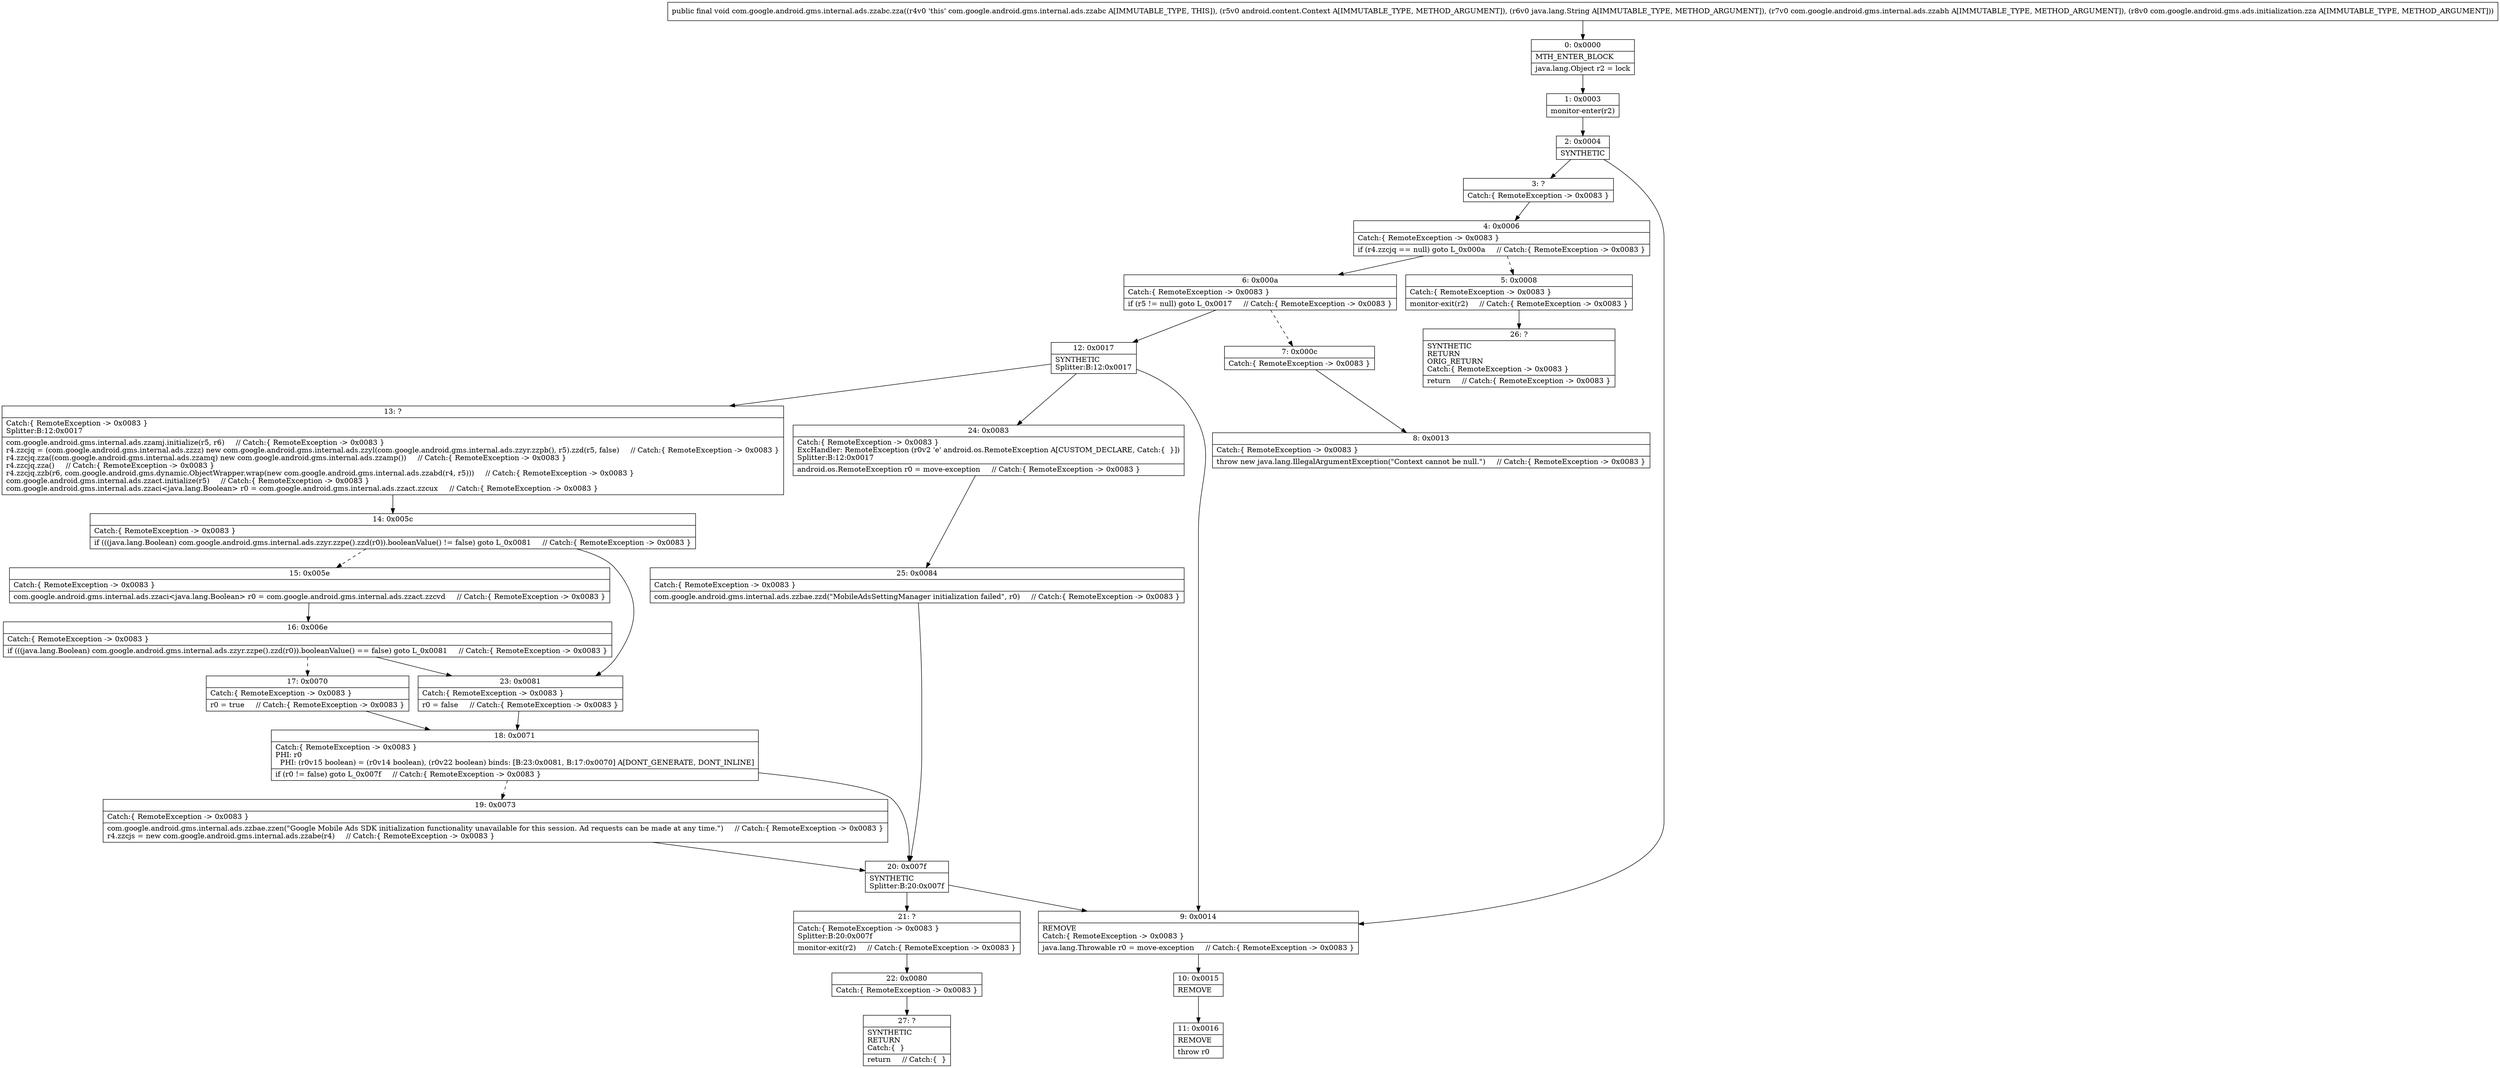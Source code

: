 digraph "CFG forcom.google.android.gms.internal.ads.zzabc.zza(Landroid\/content\/Context;Ljava\/lang\/String;Lcom\/google\/android\/gms\/internal\/ads\/zzabh;Lcom\/google\/android\/gms\/ads\/initialization\/zza;)V" {
Node_0 [shape=record,label="{0\:\ 0x0000|MTH_ENTER_BLOCK\l|java.lang.Object r2 = lock\l}"];
Node_1 [shape=record,label="{1\:\ 0x0003|monitor\-enter(r2)\l}"];
Node_2 [shape=record,label="{2\:\ 0x0004|SYNTHETIC\l}"];
Node_3 [shape=record,label="{3\:\ ?|Catch:\{ RemoteException \-\> 0x0083 \}\l}"];
Node_4 [shape=record,label="{4\:\ 0x0006|Catch:\{ RemoteException \-\> 0x0083 \}\l|if (r4.zzcjq == null) goto L_0x000a     \/\/ Catch:\{ RemoteException \-\> 0x0083 \}\l}"];
Node_5 [shape=record,label="{5\:\ 0x0008|Catch:\{ RemoteException \-\> 0x0083 \}\l|monitor\-exit(r2)     \/\/ Catch:\{ RemoteException \-\> 0x0083 \}\l}"];
Node_6 [shape=record,label="{6\:\ 0x000a|Catch:\{ RemoteException \-\> 0x0083 \}\l|if (r5 != null) goto L_0x0017     \/\/ Catch:\{ RemoteException \-\> 0x0083 \}\l}"];
Node_7 [shape=record,label="{7\:\ 0x000c|Catch:\{ RemoteException \-\> 0x0083 \}\l}"];
Node_8 [shape=record,label="{8\:\ 0x0013|Catch:\{ RemoteException \-\> 0x0083 \}\l|throw new java.lang.IllegalArgumentException(\"Context cannot be null.\")     \/\/ Catch:\{ RemoteException \-\> 0x0083 \}\l}"];
Node_9 [shape=record,label="{9\:\ 0x0014|REMOVE\lCatch:\{ RemoteException \-\> 0x0083 \}\l|java.lang.Throwable r0 = move\-exception     \/\/ Catch:\{ RemoteException \-\> 0x0083 \}\l}"];
Node_10 [shape=record,label="{10\:\ 0x0015|REMOVE\l}"];
Node_11 [shape=record,label="{11\:\ 0x0016|REMOVE\l|throw r0\l}"];
Node_12 [shape=record,label="{12\:\ 0x0017|SYNTHETIC\lSplitter:B:12:0x0017\l}"];
Node_13 [shape=record,label="{13\:\ ?|Catch:\{ RemoteException \-\> 0x0083 \}\lSplitter:B:12:0x0017\l|com.google.android.gms.internal.ads.zzamj.initialize(r5, r6)     \/\/ Catch:\{ RemoteException \-\> 0x0083 \}\lr4.zzcjq = (com.google.android.gms.internal.ads.zzzz) new com.google.android.gms.internal.ads.zzyl(com.google.android.gms.internal.ads.zzyr.zzpb(), r5).zzd(r5, false)     \/\/ Catch:\{ RemoteException \-\> 0x0083 \}\lr4.zzcjq.zza((com.google.android.gms.internal.ads.zzamq) new com.google.android.gms.internal.ads.zzamp())     \/\/ Catch:\{ RemoteException \-\> 0x0083 \}\lr4.zzcjq.zza()     \/\/ Catch:\{ RemoteException \-\> 0x0083 \}\lr4.zzcjq.zzb(r6, com.google.android.gms.dynamic.ObjectWrapper.wrap(new com.google.android.gms.internal.ads.zzabd(r4, r5)))     \/\/ Catch:\{ RemoteException \-\> 0x0083 \}\lcom.google.android.gms.internal.ads.zzact.initialize(r5)     \/\/ Catch:\{ RemoteException \-\> 0x0083 \}\lcom.google.android.gms.internal.ads.zzaci\<java.lang.Boolean\> r0 = com.google.android.gms.internal.ads.zzact.zzcux     \/\/ Catch:\{ RemoteException \-\> 0x0083 \}\l}"];
Node_14 [shape=record,label="{14\:\ 0x005c|Catch:\{ RemoteException \-\> 0x0083 \}\l|if (((java.lang.Boolean) com.google.android.gms.internal.ads.zzyr.zzpe().zzd(r0)).booleanValue() != false) goto L_0x0081     \/\/ Catch:\{ RemoteException \-\> 0x0083 \}\l}"];
Node_15 [shape=record,label="{15\:\ 0x005e|Catch:\{ RemoteException \-\> 0x0083 \}\l|com.google.android.gms.internal.ads.zzaci\<java.lang.Boolean\> r0 = com.google.android.gms.internal.ads.zzact.zzcvd     \/\/ Catch:\{ RemoteException \-\> 0x0083 \}\l}"];
Node_16 [shape=record,label="{16\:\ 0x006e|Catch:\{ RemoteException \-\> 0x0083 \}\l|if (((java.lang.Boolean) com.google.android.gms.internal.ads.zzyr.zzpe().zzd(r0)).booleanValue() == false) goto L_0x0081     \/\/ Catch:\{ RemoteException \-\> 0x0083 \}\l}"];
Node_17 [shape=record,label="{17\:\ 0x0070|Catch:\{ RemoteException \-\> 0x0083 \}\l|r0 = true     \/\/ Catch:\{ RemoteException \-\> 0x0083 \}\l}"];
Node_18 [shape=record,label="{18\:\ 0x0071|Catch:\{ RemoteException \-\> 0x0083 \}\lPHI: r0 \l  PHI: (r0v15 boolean) = (r0v14 boolean), (r0v22 boolean) binds: [B:23:0x0081, B:17:0x0070] A[DONT_GENERATE, DONT_INLINE]\l|if (r0 != false) goto L_0x007f     \/\/ Catch:\{ RemoteException \-\> 0x0083 \}\l}"];
Node_19 [shape=record,label="{19\:\ 0x0073|Catch:\{ RemoteException \-\> 0x0083 \}\l|com.google.android.gms.internal.ads.zzbae.zzen(\"Google Mobile Ads SDK initialization functionality unavailable for this session. Ad requests can be made at any time.\")     \/\/ Catch:\{ RemoteException \-\> 0x0083 \}\lr4.zzcjs = new com.google.android.gms.internal.ads.zzabe(r4)     \/\/ Catch:\{ RemoteException \-\> 0x0083 \}\l}"];
Node_20 [shape=record,label="{20\:\ 0x007f|SYNTHETIC\lSplitter:B:20:0x007f\l}"];
Node_21 [shape=record,label="{21\:\ ?|Catch:\{ RemoteException \-\> 0x0083 \}\lSplitter:B:20:0x007f\l|monitor\-exit(r2)     \/\/ Catch:\{ RemoteException \-\> 0x0083 \}\l}"];
Node_22 [shape=record,label="{22\:\ 0x0080|Catch:\{ RemoteException \-\> 0x0083 \}\l}"];
Node_23 [shape=record,label="{23\:\ 0x0081|Catch:\{ RemoteException \-\> 0x0083 \}\l|r0 = false     \/\/ Catch:\{ RemoteException \-\> 0x0083 \}\l}"];
Node_24 [shape=record,label="{24\:\ 0x0083|Catch:\{ RemoteException \-\> 0x0083 \}\lExcHandler: RemoteException (r0v2 'e' android.os.RemoteException A[CUSTOM_DECLARE, Catch:\{  \}])\lSplitter:B:12:0x0017\l|android.os.RemoteException r0 = move\-exception     \/\/ Catch:\{ RemoteException \-\> 0x0083 \}\l}"];
Node_25 [shape=record,label="{25\:\ 0x0084|Catch:\{ RemoteException \-\> 0x0083 \}\l|com.google.android.gms.internal.ads.zzbae.zzd(\"MobileAdsSettingManager initialization failed\", r0)     \/\/ Catch:\{ RemoteException \-\> 0x0083 \}\l}"];
Node_26 [shape=record,label="{26\:\ ?|SYNTHETIC\lRETURN\lORIG_RETURN\lCatch:\{ RemoteException \-\> 0x0083 \}\l|return     \/\/ Catch:\{ RemoteException \-\> 0x0083 \}\l}"];
Node_27 [shape=record,label="{27\:\ ?|SYNTHETIC\lRETURN\lCatch:\{  \}\l|return     \/\/ Catch:\{  \}\l}"];
MethodNode[shape=record,label="{public final void com.google.android.gms.internal.ads.zzabc.zza((r4v0 'this' com.google.android.gms.internal.ads.zzabc A[IMMUTABLE_TYPE, THIS]), (r5v0 android.content.Context A[IMMUTABLE_TYPE, METHOD_ARGUMENT]), (r6v0 java.lang.String A[IMMUTABLE_TYPE, METHOD_ARGUMENT]), (r7v0 com.google.android.gms.internal.ads.zzabh A[IMMUTABLE_TYPE, METHOD_ARGUMENT]), (r8v0 com.google.android.gms.ads.initialization.zza A[IMMUTABLE_TYPE, METHOD_ARGUMENT])) }"];
MethodNode -> Node_0;
Node_0 -> Node_1;
Node_1 -> Node_2;
Node_2 -> Node_3;
Node_2 -> Node_9;
Node_3 -> Node_4;
Node_4 -> Node_5[style=dashed];
Node_4 -> Node_6;
Node_5 -> Node_26;
Node_6 -> Node_7[style=dashed];
Node_6 -> Node_12;
Node_7 -> Node_8;
Node_9 -> Node_10;
Node_10 -> Node_11;
Node_12 -> Node_13;
Node_12 -> Node_24;
Node_12 -> Node_9;
Node_13 -> Node_14;
Node_14 -> Node_15[style=dashed];
Node_14 -> Node_23;
Node_15 -> Node_16;
Node_16 -> Node_17[style=dashed];
Node_16 -> Node_23;
Node_17 -> Node_18;
Node_18 -> Node_19[style=dashed];
Node_18 -> Node_20;
Node_19 -> Node_20;
Node_20 -> Node_21;
Node_20 -> Node_9;
Node_21 -> Node_22;
Node_22 -> Node_27;
Node_23 -> Node_18;
Node_24 -> Node_25;
Node_25 -> Node_20;
}

